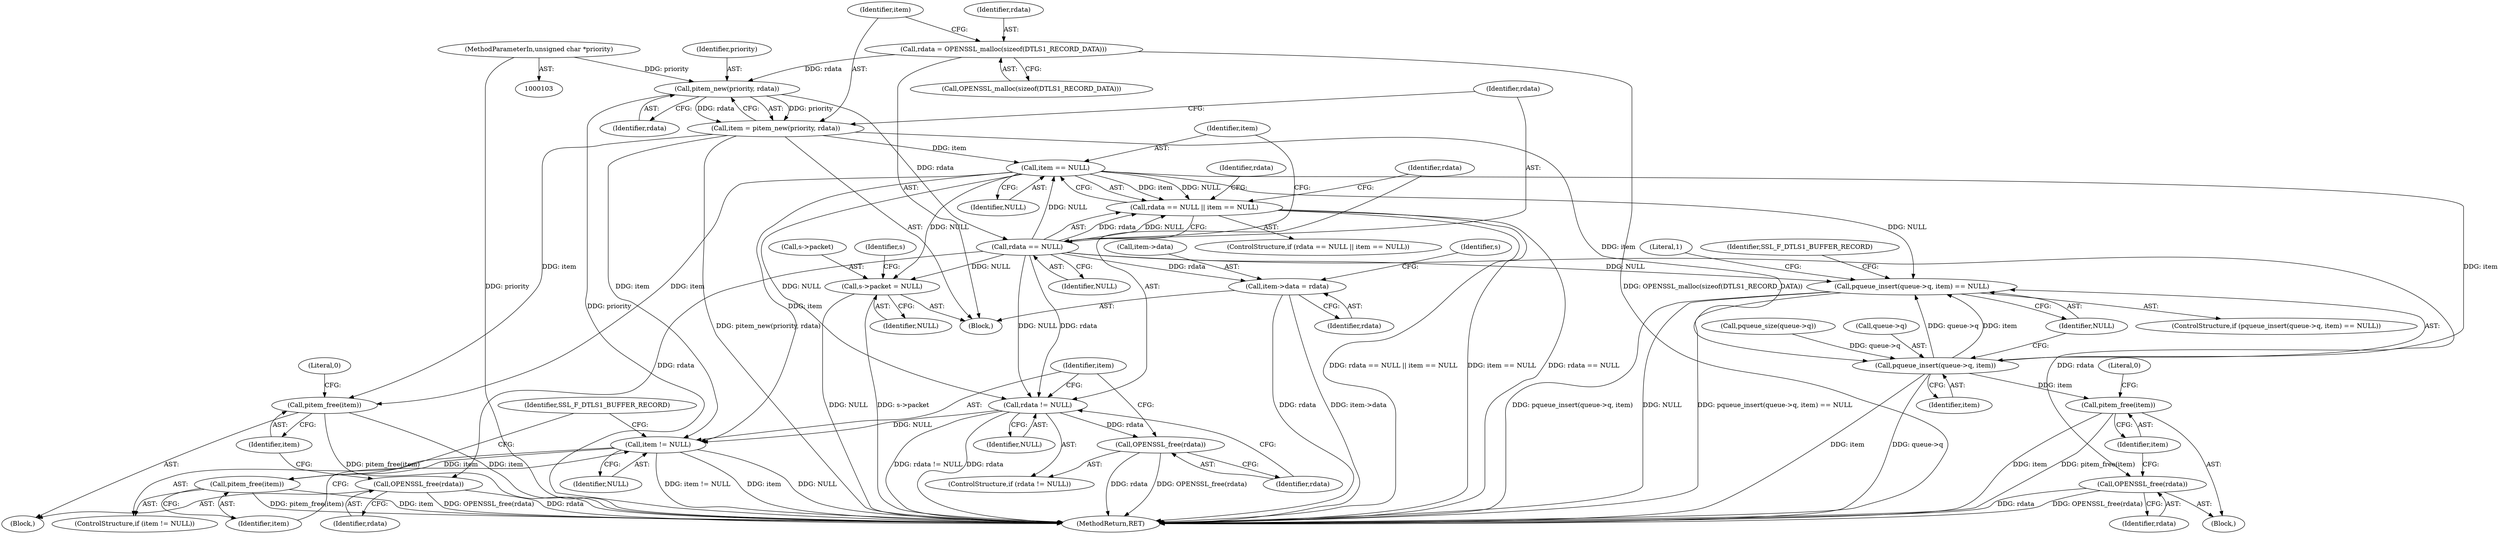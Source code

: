 digraph "0_openssl_103b171d8fc282ef435f8de9afbf7782e312961f@pointer" {
"1000126" [label="(Call,pitem_new(priority, rdata))"];
"1000106" [label="(MethodParameterIn,unsigned char *priority)"];
"1000119" [label="(Call,rdata = OPENSSL_malloc(sizeof(DTLS1_RECORD_DATA)))"];
"1000124" [label="(Call,item = pitem_new(priority, rdata))"];
"1000134" [label="(Call,item == NULL)"];
"1000130" [label="(Call,rdata == NULL || item == NULL)"];
"1000139" [label="(Call,rdata != NULL)"];
"1000142" [label="(Call,OPENSSL_free(rdata))"];
"1000145" [label="(Call,item != NULL)"];
"1000148" [label="(Call,pitem_free(item))"];
"1000229" [label="(Call,s->packet = NULL)"];
"1000269" [label="(Call,pitem_free(item))"];
"1000275" [label="(Call,pqueue_insert(queue->q, item))"];
"1000274" [label="(Call,pqueue_insert(queue->q, item) == NULL)"];
"1000287" [label="(Call,pitem_free(item))"];
"1000131" [label="(Call,rdata == NULL)"];
"1000195" [label="(Call,item->data = rdata)"];
"1000267" [label="(Call,OPENSSL_free(rdata))"];
"1000285" [label="(Call,OPENSSL_free(rdata))"];
"1000285" [label="(Call,OPENSSL_free(rdata))"];
"1000292" [label="(Literal,1)"];
"1000139" [label="(Call,rdata != NULL)"];
"1000279" [label="(Identifier,item)"];
"1000126" [label="(Call,pitem_new(priority, rdata))"];
"1000196" [label="(Call,item->data)"];
"1000287" [label="(Call,pitem_free(item))"];
"1000128" [label="(Identifier,rdata)"];
"1000267" [label="(Call,OPENSSL_free(rdata))"];
"1000281" [label="(Block,)"];
"1000151" [label="(Identifier,SSL_F_DTLS1_BUFFER_RECORD)"];
"1000273" [label="(ControlStructure,if (pqueue_insert(queue->q, item) == NULL))"];
"1000130" [label="(Call,rdata == NULL || item == NULL)"];
"1000143" [label="(Identifier,rdata)"];
"1000270" [label="(Identifier,item)"];
"1000157" [label="(Identifier,rdata)"];
"1000141" [label="(Identifier,NULL)"];
"1000204" [label="(Identifier,s)"];
"1000140" [label="(Identifier,rdata)"];
"1000286" [label="(Identifier,rdata)"];
"1000120" [label="(Identifier,rdata)"];
"1000142" [label="(Call,OPENSSL_free(rdata))"];
"1000119" [label="(Call,rdata = OPENSSL_malloc(sizeof(DTLS1_RECORD_DATA)))"];
"1000290" [label="(Literal,0)"];
"1000136" [label="(Identifier,NULL)"];
"1000138" [label="(ControlStructure,if (rdata != NULL))"];
"1000135" [label="(Identifier,item)"];
"1000147" [label="(Identifier,NULL)"];
"1000148" [label="(Call,pitem_free(item))"];
"1000230" [label="(Call,s->packet)"];
"1000146" [label="(Identifier,item)"];
"1000124" [label="(Call,item = pitem_new(priority, rdata))"];
"1000129" [label="(ControlStructure,if (rdata == NULL || item == NULL))"];
"1000229" [label="(Call,s->packet = NULL)"];
"1000133" [label="(Identifier,NULL)"];
"1000131" [label="(Call,rdata == NULL)"];
"1000107" [label="(Block,)"];
"1000125" [label="(Identifier,item)"];
"1000127" [label="(Identifier,priority)"];
"1000293" [label="(MethodReturn,RET)"];
"1000112" [label="(Call,pqueue_size(queue->q))"];
"1000106" [label="(MethodParameterIn,unsigned char *priority)"];
"1000275" [label="(Call,pqueue_insert(queue->q, item))"];
"1000149" [label="(Identifier,item)"];
"1000269" [label="(Call,pitem_free(item))"];
"1000233" [label="(Identifier,NULL)"];
"1000195" [label="(Call,item->data = rdata)"];
"1000272" [label="(Literal,0)"];
"1000268" [label="(Identifier,rdata)"];
"1000263" [label="(Block,)"];
"1000283" [label="(Identifier,SSL_F_DTLS1_BUFFER_RECORD)"];
"1000134" [label="(Call,item == NULL)"];
"1000274" [label="(Call,pqueue_insert(queue->q, item) == NULL)"];
"1000132" [label="(Identifier,rdata)"];
"1000280" [label="(Identifier,NULL)"];
"1000288" [label="(Identifier,item)"];
"1000276" [label="(Call,queue->q)"];
"1000145" [label="(Call,item != NULL)"];
"1000199" [label="(Identifier,rdata)"];
"1000236" [label="(Identifier,s)"];
"1000121" [label="(Call,OPENSSL_malloc(sizeof(DTLS1_RECORD_DATA)))"];
"1000144" [label="(ControlStructure,if (item != NULL))"];
"1000126" -> "1000124"  [label="AST: "];
"1000126" -> "1000128"  [label="CFG: "];
"1000127" -> "1000126"  [label="AST: "];
"1000128" -> "1000126"  [label="AST: "];
"1000124" -> "1000126"  [label="CFG: "];
"1000126" -> "1000293"  [label="DDG: priority"];
"1000126" -> "1000124"  [label="DDG: priority"];
"1000126" -> "1000124"  [label="DDG: rdata"];
"1000106" -> "1000126"  [label="DDG: priority"];
"1000119" -> "1000126"  [label="DDG: rdata"];
"1000126" -> "1000131"  [label="DDG: rdata"];
"1000106" -> "1000103"  [label="AST: "];
"1000106" -> "1000293"  [label="DDG: priority"];
"1000119" -> "1000107"  [label="AST: "];
"1000119" -> "1000121"  [label="CFG: "];
"1000120" -> "1000119"  [label="AST: "];
"1000121" -> "1000119"  [label="AST: "];
"1000125" -> "1000119"  [label="CFG: "];
"1000119" -> "1000293"  [label="DDG: OPENSSL_malloc(sizeof(DTLS1_RECORD_DATA))"];
"1000124" -> "1000107"  [label="AST: "];
"1000125" -> "1000124"  [label="AST: "];
"1000132" -> "1000124"  [label="CFG: "];
"1000124" -> "1000293"  [label="DDG: pitem_new(priority, rdata)"];
"1000124" -> "1000134"  [label="DDG: item"];
"1000124" -> "1000145"  [label="DDG: item"];
"1000124" -> "1000269"  [label="DDG: item"];
"1000124" -> "1000275"  [label="DDG: item"];
"1000134" -> "1000130"  [label="AST: "];
"1000134" -> "1000136"  [label="CFG: "];
"1000135" -> "1000134"  [label="AST: "];
"1000136" -> "1000134"  [label="AST: "];
"1000130" -> "1000134"  [label="CFG: "];
"1000134" -> "1000130"  [label="DDG: item"];
"1000134" -> "1000130"  [label="DDG: NULL"];
"1000131" -> "1000134"  [label="DDG: NULL"];
"1000134" -> "1000139"  [label="DDG: NULL"];
"1000134" -> "1000145"  [label="DDG: item"];
"1000134" -> "1000229"  [label="DDG: NULL"];
"1000134" -> "1000269"  [label="DDG: item"];
"1000134" -> "1000275"  [label="DDG: item"];
"1000134" -> "1000274"  [label="DDG: NULL"];
"1000130" -> "1000129"  [label="AST: "];
"1000130" -> "1000131"  [label="CFG: "];
"1000131" -> "1000130"  [label="AST: "];
"1000140" -> "1000130"  [label="CFG: "];
"1000157" -> "1000130"  [label="CFG: "];
"1000130" -> "1000293"  [label="DDG: rdata == NULL || item == NULL"];
"1000130" -> "1000293"  [label="DDG: item == NULL"];
"1000130" -> "1000293"  [label="DDG: rdata == NULL"];
"1000131" -> "1000130"  [label="DDG: rdata"];
"1000131" -> "1000130"  [label="DDG: NULL"];
"1000139" -> "1000138"  [label="AST: "];
"1000139" -> "1000141"  [label="CFG: "];
"1000140" -> "1000139"  [label="AST: "];
"1000141" -> "1000139"  [label="AST: "];
"1000143" -> "1000139"  [label="CFG: "];
"1000146" -> "1000139"  [label="CFG: "];
"1000139" -> "1000293"  [label="DDG: rdata != NULL"];
"1000139" -> "1000293"  [label="DDG: rdata"];
"1000131" -> "1000139"  [label="DDG: rdata"];
"1000131" -> "1000139"  [label="DDG: NULL"];
"1000139" -> "1000142"  [label="DDG: rdata"];
"1000139" -> "1000145"  [label="DDG: NULL"];
"1000142" -> "1000138"  [label="AST: "];
"1000142" -> "1000143"  [label="CFG: "];
"1000143" -> "1000142"  [label="AST: "];
"1000146" -> "1000142"  [label="CFG: "];
"1000142" -> "1000293"  [label="DDG: OPENSSL_free(rdata)"];
"1000142" -> "1000293"  [label="DDG: rdata"];
"1000145" -> "1000144"  [label="AST: "];
"1000145" -> "1000147"  [label="CFG: "];
"1000146" -> "1000145"  [label="AST: "];
"1000147" -> "1000145"  [label="AST: "];
"1000149" -> "1000145"  [label="CFG: "];
"1000151" -> "1000145"  [label="CFG: "];
"1000145" -> "1000293"  [label="DDG: item != NULL"];
"1000145" -> "1000293"  [label="DDG: item"];
"1000145" -> "1000293"  [label="DDG: NULL"];
"1000145" -> "1000148"  [label="DDG: item"];
"1000148" -> "1000144"  [label="AST: "];
"1000148" -> "1000149"  [label="CFG: "];
"1000149" -> "1000148"  [label="AST: "];
"1000151" -> "1000148"  [label="CFG: "];
"1000148" -> "1000293"  [label="DDG: item"];
"1000148" -> "1000293"  [label="DDG: pitem_free(item)"];
"1000229" -> "1000107"  [label="AST: "];
"1000229" -> "1000233"  [label="CFG: "];
"1000230" -> "1000229"  [label="AST: "];
"1000233" -> "1000229"  [label="AST: "];
"1000236" -> "1000229"  [label="CFG: "];
"1000229" -> "1000293"  [label="DDG: NULL"];
"1000229" -> "1000293"  [label="DDG: s->packet"];
"1000131" -> "1000229"  [label="DDG: NULL"];
"1000269" -> "1000263"  [label="AST: "];
"1000269" -> "1000270"  [label="CFG: "];
"1000270" -> "1000269"  [label="AST: "];
"1000272" -> "1000269"  [label="CFG: "];
"1000269" -> "1000293"  [label="DDG: pitem_free(item)"];
"1000269" -> "1000293"  [label="DDG: item"];
"1000275" -> "1000274"  [label="AST: "];
"1000275" -> "1000279"  [label="CFG: "];
"1000276" -> "1000275"  [label="AST: "];
"1000279" -> "1000275"  [label="AST: "];
"1000280" -> "1000275"  [label="CFG: "];
"1000275" -> "1000293"  [label="DDG: queue->q"];
"1000275" -> "1000293"  [label="DDG: item"];
"1000275" -> "1000274"  [label="DDG: queue->q"];
"1000275" -> "1000274"  [label="DDG: item"];
"1000112" -> "1000275"  [label="DDG: queue->q"];
"1000275" -> "1000287"  [label="DDG: item"];
"1000274" -> "1000273"  [label="AST: "];
"1000274" -> "1000280"  [label="CFG: "];
"1000280" -> "1000274"  [label="AST: "];
"1000283" -> "1000274"  [label="CFG: "];
"1000292" -> "1000274"  [label="CFG: "];
"1000274" -> "1000293"  [label="DDG: pqueue_insert(queue->q, item)"];
"1000274" -> "1000293"  [label="DDG: NULL"];
"1000274" -> "1000293"  [label="DDG: pqueue_insert(queue->q, item) == NULL"];
"1000131" -> "1000274"  [label="DDG: NULL"];
"1000287" -> "1000281"  [label="AST: "];
"1000287" -> "1000288"  [label="CFG: "];
"1000288" -> "1000287"  [label="AST: "];
"1000290" -> "1000287"  [label="CFG: "];
"1000287" -> "1000293"  [label="DDG: pitem_free(item)"];
"1000287" -> "1000293"  [label="DDG: item"];
"1000131" -> "1000133"  [label="CFG: "];
"1000132" -> "1000131"  [label="AST: "];
"1000133" -> "1000131"  [label="AST: "];
"1000135" -> "1000131"  [label="CFG: "];
"1000131" -> "1000195"  [label="DDG: rdata"];
"1000131" -> "1000267"  [label="DDG: rdata"];
"1000131" -> "1000285"  [label="DDG: rdata"];
"1000195" -> "1000107"  [label="AST: "];
"1000195" -> "1000199"  [label="CFG: "];
"1000196" -> "1000195"  [label="AST: "];
"1000199" -> "1000195"  [label="AST: "];
"1000204" -> "1000195"  [label="CFG: "];
"1000195" -> "1000293"  [label="DDG: rdata"];
"1000195" -> "1000293"  [label="DDG: item->data"];
"1000267" -> "1000263"  [label="AST: "];
"1000267" -> "1000268"  [label="CFG: "];
"1000268" -> "1000267"  [label="AST: "];
"1000270" -> "1000267"  [label="CFG: "];
"1000267" -> "1000293"  [label="DDG: rdata"];
"1000267" -> "1000293"  [label="DDG: OPENSSL_free(rdata)"];
"1000285" -> "1000281"  [label="AST: "];
"1000285" -> "1000286"  [label="CFG: "];
"1000286" -> "1000285"  [label="AST: "];
"1000288" -> "1000285"  [label="CFG: "];
"1000285" -> "1000293"  [label="DDG: rdata"];
"1000285" -> "1000293"  [label="DDG: OPENSSL_free(rdata)"];
}
